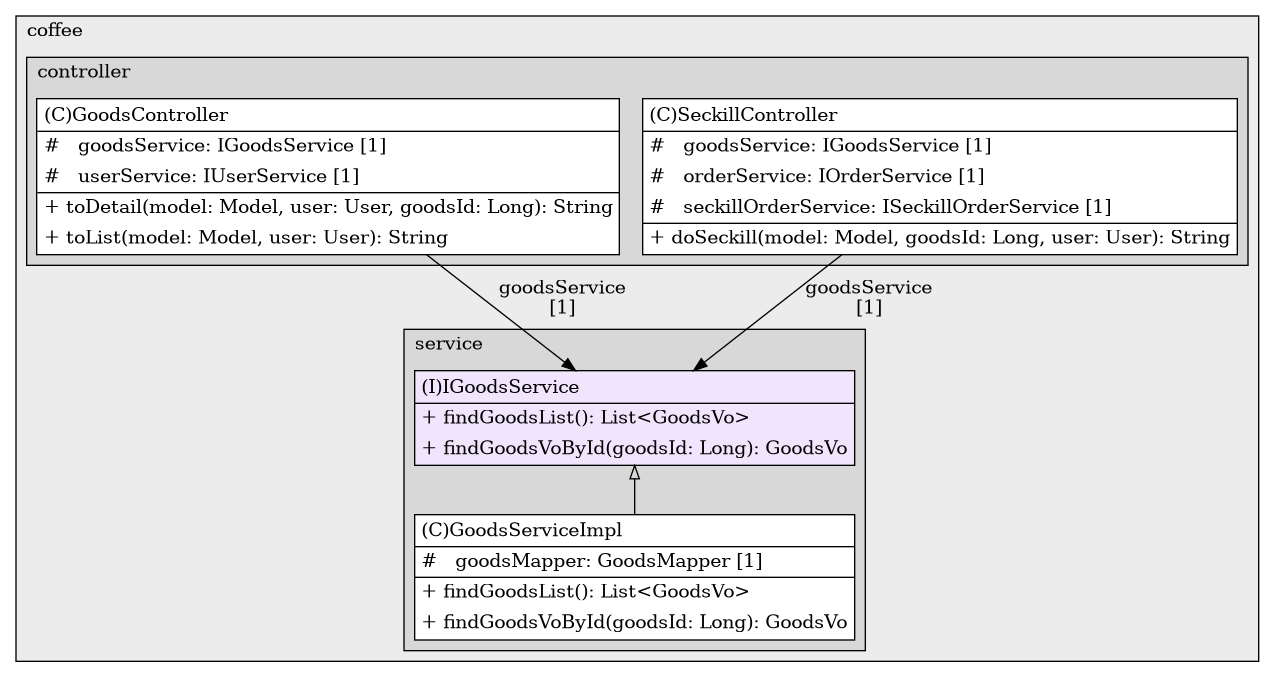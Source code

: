 @startuml

/' diagram meta data start
config=StructureConfiguration;
{
  "projectClassification": {
    "searchMode": "OpenProject", // OpenProject, AllProjects
    "includedProjects": "",
    "pathEndKeywords": "*.impl",
    "isClientPath": "",
    "isClientName": "",
    "isTestPath": "",
    "isTestName": "",
    "isMappingPath": "",
    "isMappingName": "",
    "isDataAccessPath": "",
    "isDataAccessName": "",
    "isDataStructurePath": "",
    "isDataStructureName": "",
    "isInterfaceStructuresPath": "",
    "isInterfaceStructuresName": "",
    "isEntryPointPath": "",
    "isEntryPointName": "",
    "treatFinalFieldsAsMandatory": false
  },
  "graphRestriction": {
    "classPackageExcludeFilter": "",
    "classPackageIncludeFilter": "",
    "classNameExcludeFilter": "",
    "classNameIncludeFilter": "",
    "methodNameExcludeFilter": "",
    "methodNameIncludeFilter": "",
    "removeByInheritance": "", // inheritance/annotation based filtering is done in a second step
    "removeByAnnotation": "",
    "removeByClassPackage": "", // cleanup the graph after inheritance/annotation based filtering is done
    "removeByClassName": "",
    "cutMappings": false,
    "cutEnum": true,
    "cutTests": true,
    "cutClient": true,
    "cutDataAccess": false,
    "cutInterfaceStructures": false,
    "cutDataStructures": false,
    "cutGetterAndSetter": true,
    "cutConstructors": true
  },
  "graphTraversal": {
    "forwardDepth": 6,
    "backwardDepth": 6,
    "classPackageExcludeFilter": "",
    "classPackageIncludeFilter": "",
    "classNameExcludeFilter": "",
    "classNameIncludeFilter": "",
    "methodNameExcludeFilter": "",
    "methodNameIncludeFilter": "",
    "hideMappings": false,
    "hideDataStructures": false,
    "hidePrivateMethods": true,
    "hideInterfaceCalls": true, // indirection: implementation -> interface (is hidden) -> implementation
    "onlyShowApplicationEntryPoints": false, // root node is included
    "useMethodCallsForStructureDiagram": "ForwardOnly" // ForwardOnly, BothDirections, No
  },
  "details": {
    "aggregation": "GroupByClass", // ByClass, GroupByClass, None
    "showClassGenericTypes": true,
    "showMethods": true,
    "showMethodParameterNames": true,
    "showMethodParameterTypes": true,
    "showMethodReturnType": true,
    "showPackageLevels": 2,
    "showDetailedClassStructure": true
  },
  "rootClass": "com.coffee.service.IGoodsService",
  "extensionCallbackMethod": "" // qualified.class.name#methodName - signature: public static String method(String)
}
diagram meta data end '/



digraph g {
    rankdir="TB"
    splines=polyline
    

'nodes 
subgraph cluster_1355030580 { 
   	label=coffee
	labeljust=l
	fillcolor="#ececec"
	style=filled
   
   subgraph cluster_674179731 { 
   	label=service
	labeljust=l
	fillcolor="#d8d8d8"
	style=filled
   
   GoodsServiceImpl1202475182[
	label=<<TABLE BORDER="1" CELLBORDER="0" CELLPADDING="4" CELLSPACING="0">
<TR><TD ALIGN="LEFT" >(C)GoodsServiceImpl</TD></TR>
<HR/>
<TR><TD ALIGN="LEFT" >#   goodsMapper: GoodsMapper [1]</TD></TR>
<HR/>
<TR><TD ALIGN="LEFT" >+ findGoodsList(): List&lt;GoodsVo&gt;</TD></TR>
<TR><TD ALIGN="LEFT" >+ findGoodsVoById(goodsId: Long): GoodsVo</TD></TR>
</TABLE>>
	style=filled
	margin=0
	shape=plaintext
	fillcolor="#FFFFFF"
];

IGoodsService1456041632[
	label=<<TABLE BORDER="1" CELLBORDER="0" CELLPADDING="4" CELLSPACING="0">
<TR><TD ALIGN="LEFT" >(I)IGoodsService</TD></TR>
<HR/>
<TR><TD ALIGN="LEFT" >+ findGoodsList(): List&lt;GoodsVo&gt;</TD></TR>
<TR><TD ALIGN="LEFT" >+ findGoodsVoById(goodsId: Long): GoodsVo</TD></TR>
</TABLE>>
	style=filled
	margin=0
	shape=plaintext
	fillcolor="#F1E5FD"
];
} 

subgraph cluster_711390466 { 
   	label=controller
	labeljust=l
	fillcolor="#d8d8d8"
	style=filled
   
   GoodsController128856017[
	label=<<TABLE BORDER="1" CELLBORDER="0" CELLPADDING="4" CELLSPACING="0">
<TR><TD ALIGN="LEFT" >(C)GoodsController</TD></TR>
<HR/>
<TR><TD ALIGN="LEFT" >#   goodsService: IGoodsService [1]</TD></TR>
<TR><TD ALIGN="LEFT" >#   userService: IUserService [1]</TD></TR>
<HR/>
<TR><TD ALIGN="LEFT" >+ toDetail(model: Model, user: User, goodsId: Long): String</TD></TR>
<TR><TD ALIGN="LEFT" >+ toList(model: Model, user: User): String</TD></TR>
</TABLE>>
	style=filled
	margin=0
	shape=plaintext
	fillcolor="#FFFFFF"
];

SeckillController128856017[
	label=<<TABLE BORDER="1" CELLBORDER="0" CELLPADDING="4" CELLSPACING="0">
<TR><TD ALIGN="LEFT" >(C)SeckillController</TD></TR>
<HR/>
<TR><TD ALIGN="LEFT" >#   goodsService: IGoodsService [1]</TD></TR>
<TR><TD ALIGN="LEFT" >#   orderService: IOrderService [1]</TD></TR>
<TR><TD ALIGN="LEFT" >#   seckillOrderService: ISeckillOrderService [1]</TD></TR>
<HR/>
<TR><TD ALIGN="LEFT" >+ doSeckill(model: Model, goodsId: Long, user: User): String</TD></TR>
</TABLE>>
	style=filled
	margin=0
	shape=plaintext
	fillcolor="#FFFFFF"
];
} 
} 

'edges    
GoodsController128856017 -> IGoodsService1456041632[label="goodsService
[1]"];
IGoodsService1456041632 -> GoodsServiceImpl1202475182[arrowhead=none, arrowtail=empty, dir=both];
SeckillController128856017 -> IGoodsService1456041632[label="goodsService
[1]"];
    
}
@enduml